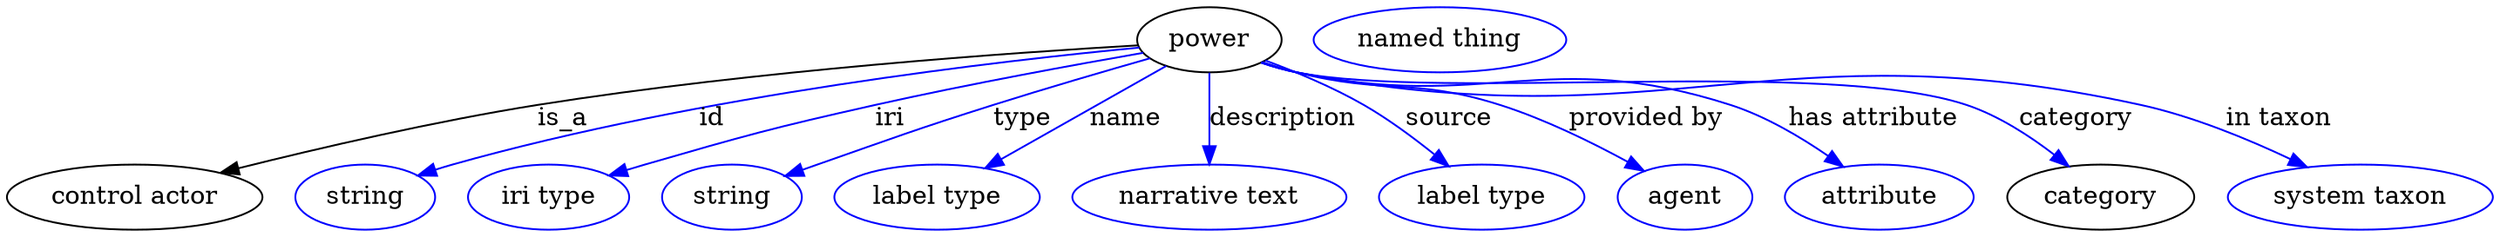 digraph {
	graph [bb="0,0,1367,123"];
	node [label="\N"];
	power	[height=0.5,
		label=power,
		pos="662.19,105",
		width=1.1013];
	"control actor"	[height=0.5,
		pos="70.194,18",
		width=1.9498];
	power -> "control actor"	[label=is_a,
		lp="306.19,61.5",
		pos="e,117.49,31.491 623.1,101.94 555.38,98.01 411.99,88.077 292.19,69 235.61,59.989 171.89,45.14 127.27,33.96"];
	id	[color=blue,
		height=0.5,
		label=string,
		pos="197.19,18",
		width=1.0652];
	power -> id	[color=blue,
		label=id,
		lp="388.19,61.5",
		pos="e,226.19,29.948 623.61,100.68 549.25,93.62 381.42,74.543 245.19,36 242.09,35.121 238.89,34.148 235.7,33.124",
		style=solid];
	iri	[color=blue,
		height=0.5,
		label="iri type",
		pos="298.19,18",
		width=1.2277];
	power -> iri	[color=blue,
		label=iri,
		lp="486.19,61.5",
		pos="e,331.82,29.865 625.73,97.821 588.5,91.333 529.1,80.494 478.19,69 421.73,56.251 407.82,52.03 352.19,36 348.68,34.988 345.05,33.911 \
341.41,32.81",
		style=solid];
	type	[color=blue,
		height=0.5,
		label=string,
		pos="399.19,18",
		width=1.0652];
	power -> type	[color=blue,
		label=type,
		lp="559.19,61.5",
		pos="e,428.5,29.697 629.5,94.784 605.53,87.93 572.24,78.208 543.19,69 499.79,55.239 489.16,51.079 446.19,36 443.51,35.057 440.74,34.077 \
437.95,33.084",
		style=solid];
	name	[color=blue,
		height=0.5,
		label="label type",
		pos="512.19,18",
		width=1.5707];
	power -> name	[color=blue,
		label=name,
		lp="616.19,61.5",
		pos="e,538.63,33.98 638.43,90.531 613.9,76.634 575.38,54.804 547.33,38.913",
		style=solid];
	description	[color=blue,
		height=0.5,
		label="narrative text",
		pos="662.19,18",
		width=2.0943];
	power -> description	[color=blue,
		label=description,
		lp="702.69,61.5",
		pos="e,662.19,36.175 662.19,86.799 662.19,75.163 662.19,59.548 662.19,46.237",
		style=solid];
	source	[color=blue,
		height=0.5,
		label="label type",
		pos="812.19,18",
		width=1.5707];
	power -> source	[color=blue,
		label=source,
		lp="794.19,61.5",
		pos="e,794.07,35.051 693.01,93.566 709.57,87.408 730.05,78.887 747.19,69 760.79,61.158 774.73,50.798 786.2,41.543",
		style=solid];
	"provided by"	[color=blue,
		height=0.5,
		label=agent,
		pos="924.19,18",
		width=1.0291];
	power -> "provided by"	[color=blue,
		label="provided by",
		lp="902.69,61.5",
		pos="e,901.51,32.558 691.38,92.717 697.53,90.607 704.03,88.574 710.19,87 759.04,74.533 774.14,84.263 822.19,69 846.86,61.166 873.04,48.226 \
892.7,37.473",
		style=solid];
	"has attribute"	[color=blue,
		height=0.5,
		label=attribute,
		pos="1031.2,18",
		width=1.4443];
	power -> "has attribute"	[color=blue,
		label="has attribute",
		lp="1028.2,61.5",
		pos="e,1011.3,34.871 690.77,92.486 697.08,90.339 703.79,88.35 710.19,87 814.43,65.026 847.79,101.63 949.19,69 968.43,62.808 987.84,51.271 \
1002.9,40.838",
		style=solid];
	category	[height=0.5,
		pos="1152.2,18",
		width=1.4263];
	power -> category	[color=blue,
		label=category,
		lp="1139.7,61.5",
		pos="e,1134.8,35.042 690.75,92.358 697.06,90.219 703.78,88.265 710.19,87 790.74,71.128 1001.4,95.187 1079.2,69 1096.5,63.172 1113.5,51.966 \
1126.7,41.637",
		style=solid];
	"in taxon"	[color=blue,
		height=0.5,
		label="system taxon",
		pos="1294.2,18",
		width=2.022];
	power -> "in taxon"	[color=blue,
		label="in taxon",
		lp="1251.2,61.5",
		pos="e,1265.3,34.596 690.74,92.309 697.05,90.173 703.77,88.233 710.19,87 913.31,48.034 973.28,113.78 1175.2,69 1203.5,62.732 1233.5,50.055 \
1256.3,39.035",
		style=solid];
	"named thing_category"	[color=blue,
		height=0.5,
		label="named thing",
		pos="789.19,105",
		width=1.9318];
}
